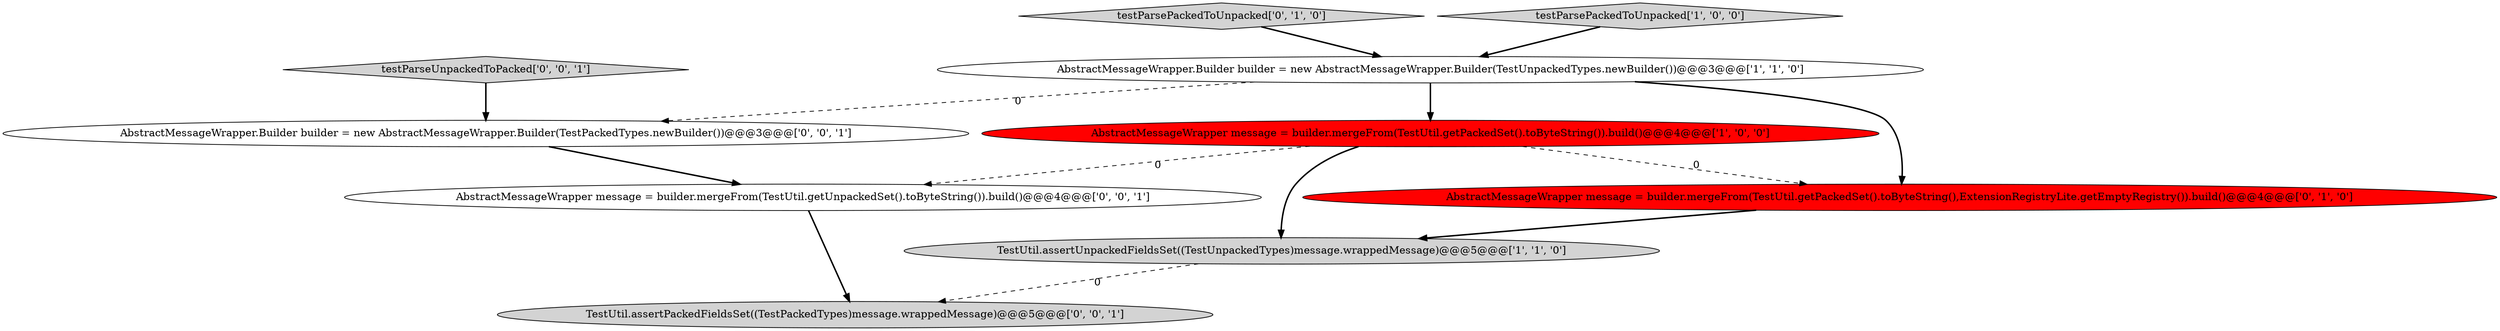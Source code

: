 digraph {
3 [style = filled, label = "AbstractMessageWrapper.Builder builder = new AbstractMessageWrapper.Builder(TestUnpackedTypes.newBuilder())@@@3@@@['1', '1', '0']", fillcolor = white, shape = ellipse image = "AAA0AAABBB1BBB"];
5 [style = filled, label = "testParsePackedToUnpacked['0', '1', '0']", fillcolor = lightgray, shape = diamond image = "AAA0AAABBB2BBB"];
1 [style = filled, label = "TestUtil.assertUnpackedFieldsSet((TestUnpackedTypes)message.wrappedMessage)@@@5@@@['1', '1', '0']", fillcolor = lightgray, shape = ellipse image = "AAA0AAABBB1BBB"];
7 [style = filled, label = "testParseUnpackedToPacked['0', '0', '1']", fillcolor = lightgray, shape = diamond image = "AAA0AAABBB3BBB"];
4 [style = filled, label = "AbstractMessageWrapper message = builder.mergeFrom(TestUtil.getPackedSet().toByteString(),ExtensionRegistryLite.getEmptyRegistry()).build()@@@4@@@['0', '1', '0']", fillcolor = red, shape = ellipse image = "AAA1AAABBB2BBB"];
6 [style = filled, label = "AbstractMessageWrapper.Builder builder = new AbstractMessageWrapper.Builder(TestPackedTypes.newBuilder())@@@3@@@['0', '0', '1']", fillcolor = white, shape = ellipse image = "AAA0AAABBB3BBB"];
8 [style = filled, label = "AbstractMessageWrapper message = builder.mergeFrom(TestUtil.getUnpackedSet().toByteString()).build()@@@4@@@['0', '0', '1']", fillcolor = white, shape = ellipse image = "AAA0AAABBB3BBB"];
0 [style = filled, label = "AbstractMessageWrapper message = builder.mergeFrom(TestUtil.getPackedSet().toByteString()).build()@@@4@@@['1', '0', '0']", fillcolor = red, shape = ellipse image = "AAA1AAABBB1BBB"];
9 [style = filled, label = "TestUtil.assertPackedFieldsSet((TestPackedTypes)message.wrappedMessage)@@@5@@@['0', '0', '1']", fillcolor = lightgray, shape = ellipse image = "AAA0AAABBB3BBB"];
2 [style = filled, label = "testParsePackedToUnpacked['1', '0', '0']", fillcolor = lightgray, shape = diamond image = "AAA0AAABBB1BBB"];
5->3 [style = bold, label=""];
6->8 [style = bold, label=""];
0->8 [style = dashed, label="0"];
1->9 [style = dashed, label="0"];
4->1 [style = bold, label=""];
0->4 [style = dashed, label="0"];
7->6 [style = bold, label=""];
3->6 [style = dashed, label="0"];
3->4 [style = bold, label=""];
0->1 [style = bold, label=""];
3->0 [style = bold, label=""];
2->3 [style = bold, label=""];
8->9 [style = bold, label=""];
}
